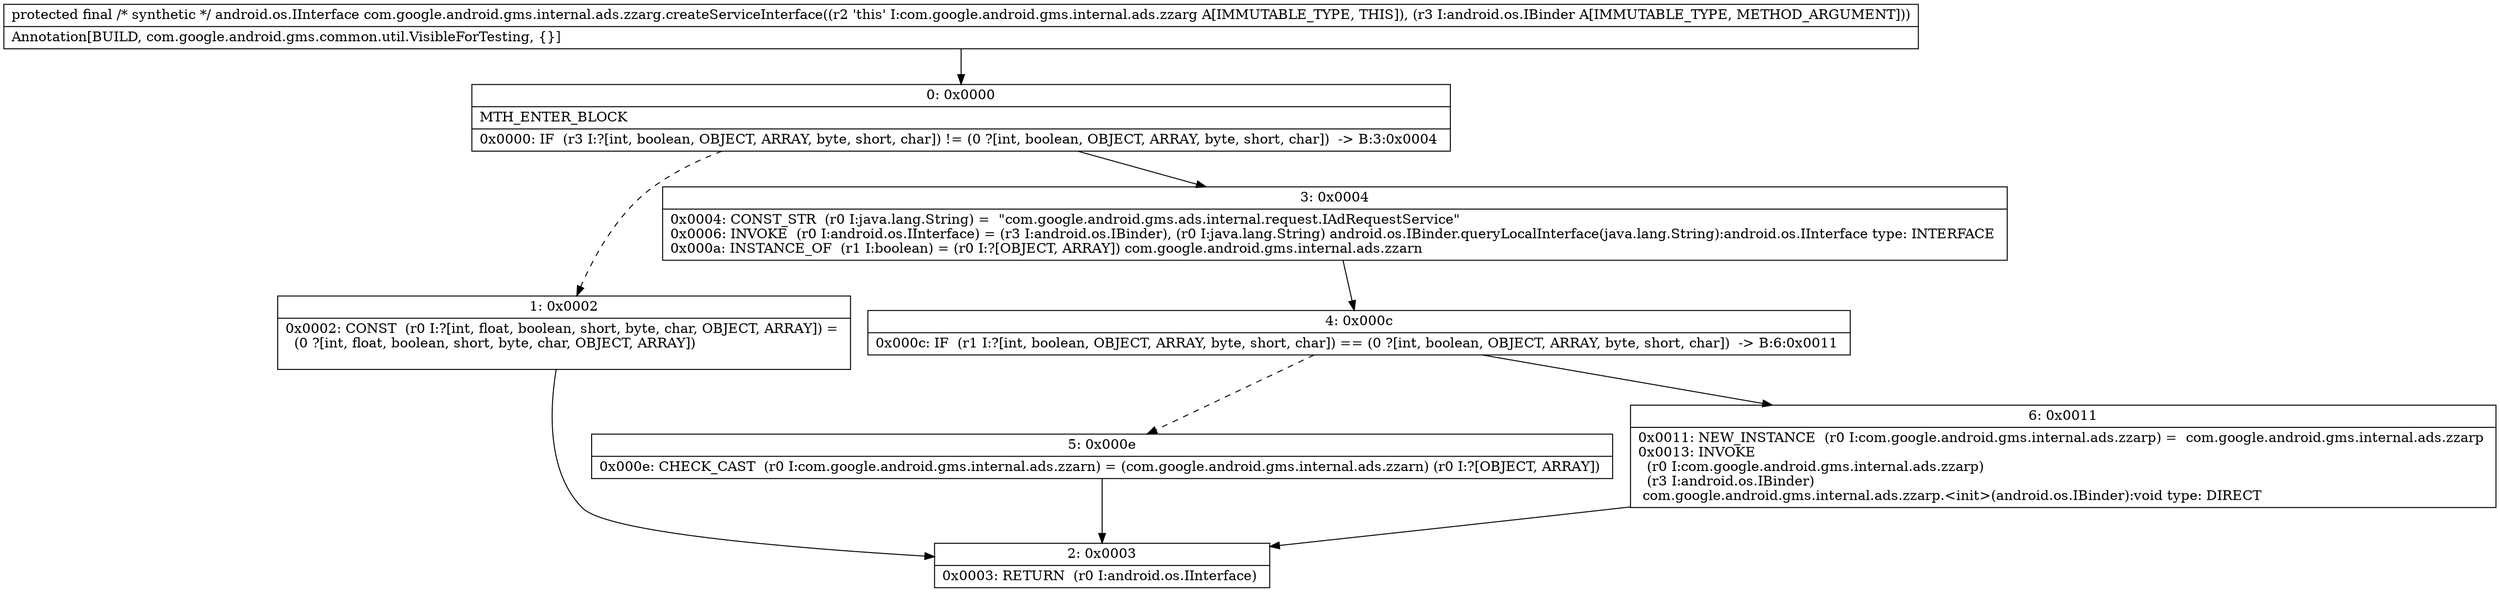 digraph "CFG forcom.google.android.gms.internal.ads.zzarg.createServiceInterface(Landroid\/os\/IBinder;)Landroid\/os\/IInterface;" {
Node_0 [shape=record,label="{0\:\ 0x0000|MTH_ENTER_BLOCK\l|0x0000: IF  (r3 I:?[int, boolean, OBJECT, ARRAY, byte, short, char]) != (0 ?[int, boolean, OBJECT, ARRAY, byte, short, char])  \-\> B:3:0x0004 \l}"];
Node_1 [shape=record,label="{1\:\ 0x0002|0x0002: CONST  (r0 I:?[int, float, boolean, short, byte, char, OBJECT, ARRAY]) = \l  (0 ?[int, float, boolean, short, byte, char, OBJECT, ARRAY])\l \l}"];
Node_2 [shape=record,label="{2\:\ 0x0003|0x0003: RETURN  (r0 I:android.os.IInterface) \l}"];
Node_3 [shape=record,label="{3\:\ 0x0004|0x0004: CONST_STR  (r0 I:java.lang.String) =  \"com.google.android.gms.ads.internal.request.IAdRequestService\" \l0x0006: INVOKE  (r0 I:android.os.IInterface) = (r3 I:android.os.IBinder), (r0 I:java.lang.String) android.os.IBinder.queryLocalInterface(java.lang.String):android.os.IInterface type: INTERFACE \l0x000a: INSTANCE_OF  (r1 I:boolean) = (r0 I:?[OBJECT, ARRAY]) com.google.android.gms.internal.ads.zzarn \l}"];
Node_4 [shape=record,label="{4\:\ 0x000c|0x000c: IF  (r1 I:?[int, boolean, OBJECT, ARRAY, byte, short, char]) == (0 ?[int, boolean, OBJECT, ARRAY, byte, short, char])  \-\> B:6:0x0011 \l}"];
Node_5 [shape=record,label="{5\:\ 0x000e|0x000e: CHECK_CAST  (r0 I:com.google.android.gms.internal.ads.zzarn) = (com.google.android.gms.internal.ads.zzarn) (r0 I:?[OBJECT, ARRAY]) \l}"];
Node_6 [shape=record,label="{6\:\ 0x0011|0x0011: NEW_INSTANCE  (r0 I:com.google.android.gms.internal.ads.zzarp) =  com.google.android.gms.internal.ads.zzarp \l0x0013: INVOKE  \l  (r0 I:com.google.android.gms.internal.ads.zzarp)\l  (r3 I:android.os.IBinder)\l com.google.android.gms.internal.ads.zzarp.\<init\>(android.os.IBinder):void type: DIRECT \l}"];
MethodNode[shape=record,label="{protected final \/* synthetic *\/ android.os.IInterface com.google.android.gms.internal.ads.zzarg.createServiceInterface((r2 'this' I:com.google.android.gms.internal.ads.zzarg A[IMMUTABLE_TYPE, THIS]), (r3 I:android.os.IBinder A[IMMUTABLE_TYPE, METHOD_ARGUMENT]))  | Annotation[BUILD, com.google.android.gms.common.util.VisibleForTesting, \{\}]\l}"];
MethodNode -> Node_0;
Node_0 -> Node_1[style=dashed];
Node_0 -> Node_3;
Node_1 -> Node_2;
Node_3 -> Node_4;
Node_4 -> Node_5[style=dashed];
Node_4 -> Node_6;
Node_5 -> Node_2;
Node_6 -> Node_2;
}

